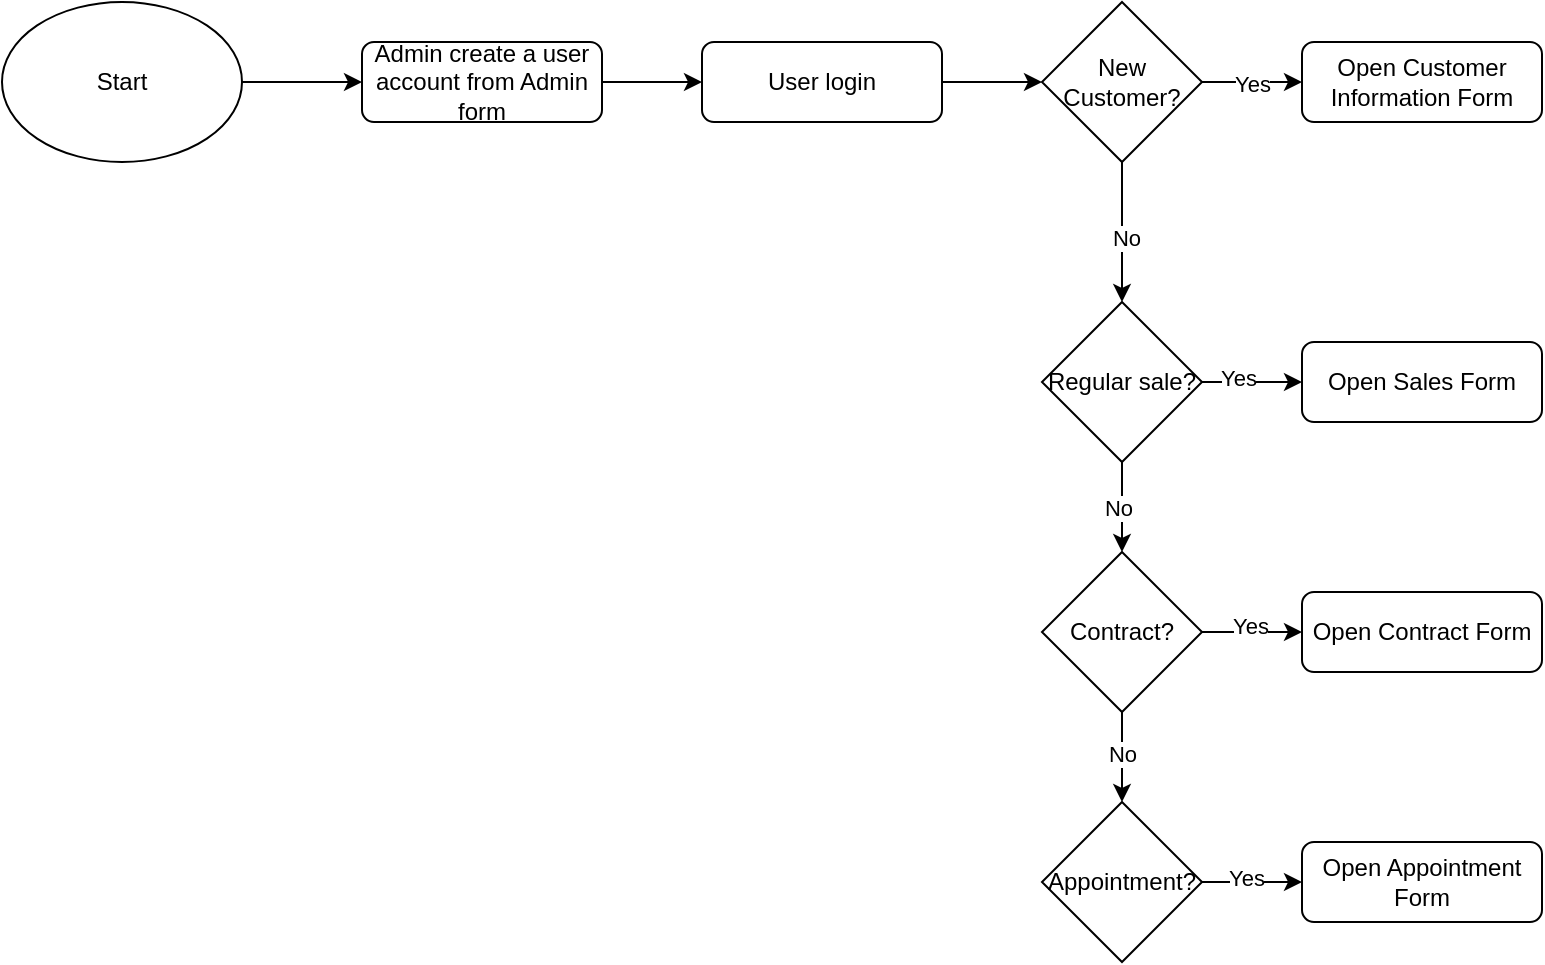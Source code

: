 <mxfile version="28.2.5">
  <diagram id="C5RBs43oDa-KdzZeNtuy" name="Page-1">
    <mxGraphModel dx="2175" dy="630" grid="1" gridSize="10" guides="1" tooltips="1" connect="1" arrows="1" fold="1" page="1" pageScale="1" pageWidth="827" pageHeight="1169" math="0" shadow="0">
      <root>
        <mxCell id="WIyWlLk6GJQsqaUBKTNV-0" />
        <mxCell id="WIyWlLk6GJQsqaUBKTNV-1" parent="WIyWlLk6GJQsqaUBKTNV-0" />
        <mxCell id="NBuyEfrGAmb6y_SJRW7L-2" style="edgeStyle=orthogonalEdgeStyle;rounded=0;orthogonalLoop=1;jettySize=auto;html=1;entryX=0;entryY=0.5;entryDx=0;entryDy=0;" edge="1" parent="WIyWlLk6GJQsqaUBKTNV-1" source="WIyWlLk6GJQsqaUBKTNV-3" target="NBuyEfrGAmb6y_SJRW7L-1">
          <mxGeometry relative="1" as="geometry" />
        </mxCell>
        <mxCell id="WIyWlLk6GJQsqaUBKTNV-3" value="Admin create a user account from Admin form" style="rounded=1;whiteSpace=wrap;html=1;fontSize=12;glass=0;strokeWidth=1;shadow=0;" parent="WIyWlLk6GJQsqaUBKTNV-1" vertex="1">
          <mxGeometry x="150" y="330" width="120" height="40" as="geometry" />
        </mxCell>
        <mxCell id="NBuyEfrGAmb6y_SJRW7L-7" style="edgeStyle=orthogonalEdgeStyle;rounded=0;orthogonalLoop=1;jettySize=auto;html=1;entryX=0;entryY=0.5;entryDx=0;entryDy=0;" edge="1" parent="WIyWlLk6GJQsqaUBKTNV-1" source="NBuyEfrGAmb6y_SJRW7L-1" target="NBuyEfrGAmb6y_SJRW7L-6">
          <mxGeometry relative="1" as="geometry" />
        </mxCell>
        <mxCell id="NBuyEfrGAmb6y_SJRW7L-1" value="User login" style="rounded=1;whiteSpace=wrap;html=1;fontSize=12;glass=0;strokeWidth=1;shadow=0;" vertex="1" parent="WIyWlLk6GJQsqaUBKTNV-1">
          <mxGeometry x="320" y="330" width="120" height="40" as="geometry" />
        </mxCell>
        <mxCell id="NBuyEfrGAmb6y_SJRW7L-5" style="edgeStyle=orthogonalEdgeStyle;rounded=0;orthogonalLoop=1;jettySize=auto;html=1;entryX=0;entryY=0.5;entryDx=0;entryDy=0;" edge="1" parent="WIyWlLk6GJQsqaUBKTNV-1" source="NBuyEfrGAmb6y_SJRW7L-4" target="WIyWlLk6GJQsqaUBKTNV-3">
          <mxGeometry relative="1" as="geometry" />
        </mxCell>
        <mxCell id="NBuyEfrGAmb6y_SJRW7L-4" value="Start" style="ellipse;whiteSpace=wrap;html=1;" vertex="1" parent="WIyWlLk6GJQsqaUBKTNV-1">
          <mxGeometry x="-30" y="310" width="120" height="80" as="geometry" />
        </mxCell>
        <mxCell id="NBuyEfrGAmb6y_SJRW7L-19" style="edgeStyle=orthogonalEdgeStyle;rounded=0;orthogonalLoop=1;jettySize=auto;html=1;entryX=0;entryY=0.5;entryDx=0;entryDy=0;" edge="1" parent="WIyWlLk6GJQsqaUBKTNV-1" source="NBuyEfrGAmb6y_SJRW7L-6" target="NBuyEfrGAmb6y_SJRW7L-8">
          <mxGeometry relative="1" as="geometry" />
        </mxCell>
        <mxCell id="NBuyEfrGAmb6y_SJRW7L-20" value="Yes" style="edgeLabel;html=1;align=center;verticalAlign=middle;resizable=0;points=[];" vertex="1" connectable="0" parent="NBuyEfrGAmb6y_SJRW7L-19">
          <mxGeometry y="-1" relative="1" as="geometry">
            <mxPoint as="offset" />
          </mxGeometry>
        </mxCell>
        <mxCell id="NBuyEfrGAmb6y_SJRW7L-21" style="edgeStyle=orthogonalEdgeStyle;rounded=0;orthogonalLoop=1;jettySize=auto;html=1;entryX=0.5;entryY=0;entryDx=0;entryDy=0;" edge="1" parent="WIyWlLk6GJQsqaUBKTNV-1" source="NBuyEfrGAmb6y_SJRW7L-6">
          <mxGeometry relative="1" as="geometry">
            <mxPoint x="530" y="460" as="targetPoint" />
          </mxGeometry>
        </mxCell>
        <mxCell id="NBuyEfrGAmb6y_SJRW7L-22" value="No" style="edgeLabel;html=1;align=center;verticalAlign=middle;resizable=0;points=[];" vertex="1" connectable="0" parent="NBuyEfrGAmb6y_SJRW7L-21">
          <mxGeometry x="0.071" y="1" relative="1" as="geometry">
            <mxPoint as="offset" />
          </mxGeometry>
        </mxCell>
        <mxCell id="NBuyEfrGAmb6y_SJRW7L-6" value="New Customer?" style="rhombus;whiteSpace=wrap;html=1;" vertex="1" parent="WIyWlLk6GJQsqaUBKTNV-1">
          <mxGeometry x="490" y="310" width="80" height="80" as="geometry" />
        </mxCell>
        <mxCell id="NBuyEfrGAmb6y_SJRW7L-8" value="Open Customer Information Form" style="rounded=1;whiteSpace=wrap;html=1;fontSize=12;glass=0;strokeWidth=1;shadow=0;" vertex="1" parent="WIyWlLk6GJQsqaUBKTNV-1">
          <mxGeometry x="620" y="330" width="120" height="40" as="geometry" />
        </mxCell>
        <mxCell id="NBuyEfrGAmb6y_SJRW7L-26" style="edgeStyle=orthogonalEdgeStyle;rounded=0;orthogonalLoop=1;jettySize=auto;html=1;entryX=0;entryY=0.5;entryDx=0;entryDy=0;" edge="1" parent="WIyWlLk6GJQsqaUBKTNV-1" source="NBuyEfrGAmb6y_SJRW7L-23" target="NBuyEfrGAmb6y_SJRW7L-27">
          <mxGeometry relative="1" as="geometry">
            <mxPoint x="610" y="500" as="targetPoint" />
          </mxGeometry>
        </mxCell>
        <mxCell id="NBuyEfrGAmb6y_SJRW7L-29" value="Yes" style="edgeLabel;html=1;align=center;verticalAlign=middle;resizable=0;points=[];" vertex="1" connectable="0" parent="NBuyEfrGAmb6y_SJRW7L-26">
          <mxGeometry x="-0.3" y="2" relative="1" as="geometry">
            <mxPoint as="offset" />
          </mxGeometry>
        </mxCell>
        <mxCell id="NBuyEfrGAmb6y_SJRW7L-30" style="edgeStyle=orthogonalEdgeStyle;rounded=0;orthogonalLoop=1;jettySize=auto;html=1;entryX=0.5;entryY=0;entryDx=0;entryDy=0;" edge="1" parent="WIyWlLk6GJQsqaUBKTNV-1" source="NBuyEfrGAmb6y_SJRW7L-23" target="NBuyEfrGAmb6y_SJRW7L-24">
          <mxGeometry relative="1" as="geometry" />
        </mxCell>
        <mxCell id="NBuyEfrGAmb6y_SJRW7L-31" value="No" style="edgeLabel;html=1;align=center;verticalAlign=middle;resizable=0;points=[];" vertex="1" connectable="0" parent="NBuyEfrGAmb6y_SJRW7L-30">
          <mxGeometry y="-2" relative="1" as="geometry">
            <mxPoint as="offset" />
          </mxGeometry>
        </mxCell>
        <mxCell id="NBuyEfrGAmb6y_SJRW7L-23" value="Regular sale?" style="rhombus;whiteSpace=wrap;html=1;" vertex="1" parent="WIyWlLk6GJQsqaUBKTNV-1">
          <mxGeometry x="490" y="460" width="80" height="80" as="geometry" />
        </mxCell>
        <mxCell id="NBuyEfrGAmb6y_SJRW7L-32" style="edgeStyle=orthogonalEdgeStyle;rounded=0;orthogonalLoop=1;jettySize=auto;html=1;entryX=0.5;entryY=0;entryDx=0;entryDy=0;" edge="1" parent="WIyWlLk6GJQsqaUBKTNV-1" source="NBuyEfrGAmb6y_SJRW7L-24" target="NBuyEfrGAmb6y_SJRW7L-25">
          <mxGeometry relative="1" as="geometry" />
        </mxCell>
        <mxCell id="NBuyEfrGAmb6y_SJRW7L-33" value="No" style="edgeLabel;html=1;align=center;verticalAlign=middle;resizable=0;points=[];" vertex="1" connectable="0" parent="NBuyEfrGAmb6y_SJRW7L-32">
          <mxGeometry x="-0.074" relative="1" as="geometry">
            <mxPoint as="offset" />
          </mxGeometry>
        </mxCell>
        <mxCell id="NBuyEfrGAmb6y_SJRW7L-35" style="edgeStyle=orthogonalEdgeStyle;rounded=0;orthogonalLoop=1;jettySize=auto;html=1;exitX=1;exitY=0.5;exitDx=0;exitDy=0;entryX=0;entryY=0.5;entryDx=0;entryDy=0;" edge="1" parent="WIyWlLk6GJQsqaUBKTNV-1" source="NBuyEfrGAmb6y_SJRW7L-24" target="NBuyEfrGAmb6y_SJRW7L-34">
          <mxGeometry relative="1" as="geometry" />
        </mxCell>
        <mxCell id="NBuyEfrGAmb6y_SJRW7L-40" value="Yes" style="edgeLabel;html=1;align=center;verticalAlign=middle;resizable=0;points=[];" vertex="1" connectable="0" parent="NBuyEfrGAmb6y_SJRW7L-35">
          <mxGeometry x="-0.067" y="3" relative="1" as="geometry">
            <mxPoint as="offset" />
          </mxGeometry>
        </mxCell>
        <mxCell id="NBuyEfrGAmb6y_SJRW7L-24" value="Contract?" style="rhombus;whiteSpace=wrap;html=1;" vertex="1" parent="WIyWlLk6GJQsqaUBKTNV-1">
          <mxGeometry x="490" y="585" width="80" height="80" as="geometry" />
        </mxCell>
        <mxCell id="NBuyEfrGAmb6y_SJRW7L-38" style="edgeStyle=orthogonalEdgeStyle;rounded=0;orthogonalLoop=1;jettySize=auto;html=1;entryX=0;entryY=0.5;entryDx=0;entryDy=0;" edge="1" parent="WIyWlLk6GJQsqaUBKTNV-1" source="NBuyEfrGAmb6y_SJRW7L-25" target="NBuyEfrGAmb6y_SJRW7L-37">
          <mxGeometry relative="1" as="geometry" />
        </mxCell>
        <mxCell id="NBuyEfrGAmb6y_SJRW7L-39" value="Yes" style="edgeLabel;html=1;align=center;verticalAlign=middle;resizable=0;points=[];" vertex="1" connectable="0" parent="NBuyEfrGAmb6y_SJRW7L-38">
          <mxGeometry x="-0.133" y="2" relative="1" as="geometry">
            <mxPoint as="offset" />
          </mxGeometry>
        </mxCell>
        <mxCell id="NBuyEfrGAmb6y_SJRW7L-25" value="Appointment?" style="rhombus;whiteSpace=wrap;html=1;" vertex="1" parent="WIyWlLk6GJQsqaUBKTNV-1">
          <mxGeometry x="490" y="710" width="80" height="80" as="geometry" />
        </mxCell>
        <mxCell id="NBuyEfrGAmb6y_SJRW7L-27" value="Open Sales Form" style="rounded=1;whiteSpace=wrap;html=1;fontSize=12;glass=0;strokeWidth=1;shadow=0;" vertex="1" parent="WIyWlLk6GJQsqaUBKTNV-1">
          <mxGeometry x="620" y="480" width="120" height="40" as="geometry" />
        </mxCell>
        <mxCell id="NBuyEfrGAmb6y_SJRW7L-34" value="Open Contract Form" style="rounded=1;whiteSpace=wrap;html=1;fontSize=12;glass=0;strokeWidth=1;shadow=0;" vertex="1" parent="WIyWlLk6GJQsqaUBKTNV-1">
          <mxGeometry x="620" y="605" width="120" height="40" as="geometry" />
        </mxCell>
        <mxCell id="NBuyEfrGAmb6y_SJRW7L-37" value="Open Appointment Form" style="rounded=1;whiteSpace=wrap;html=1;fontSize=12;glass=0;strokeWidth=1;shadow=0;" vertex="1" parent="WIyWlLk6GJQsqaUBKTNV-1">
          <mxGeometry x="620" y="730" width="120" height="40" as="geometry" />
        </mxCell>
      </root>
    </mxGraphModel>
  </diagram>
</mxfile>
